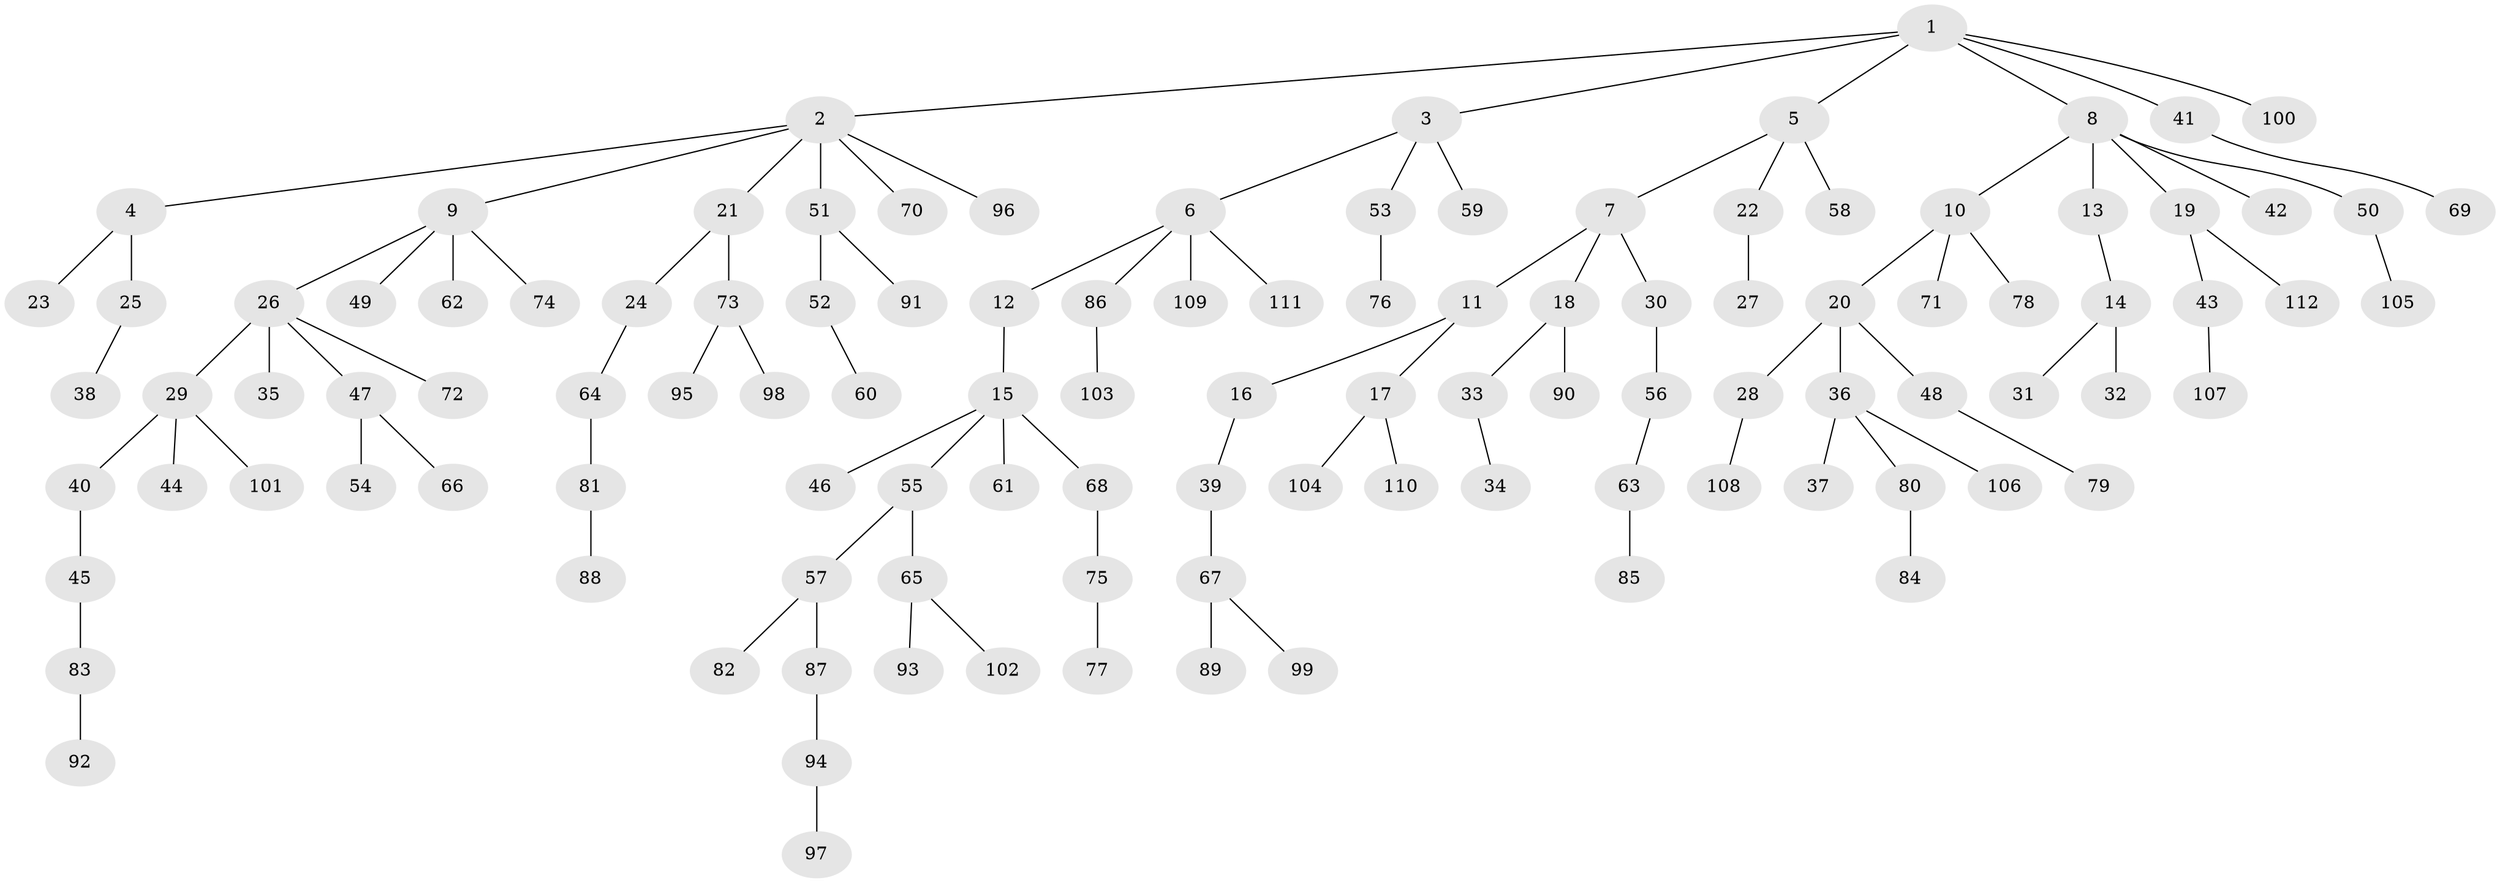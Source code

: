 // coarse degree distribution, {8: 0.013333333333333334, 6: 0.02666666666666667, 2: 0.25333333333333335, 3: 0.08, 4: 0.09333333333333334, 5: 0.013333333333333334, 1: 0.52}
// Generated by graph-tools (version 1.1) at 2025/42/03/06/25 10:42:05]
// undirected, 112 vertices, 111 edges
graph export_dot {
graph [start="1"]
  node [color=gray90,style=filled];
  1;
  2;
  3;
  4;
  5;
  6;
  7;
  8;
  9;
  10;
  11;
  12;
  13;
  14;
  15;
  16;
  17;
  18;
  19;
  20;
  21;
  22;
  23;
  24;
  25;
  26;
  27;
  28;
  29;
  30;
  31;
  32;
  33;
  34;
  35;
  36;
  37;
  38;
  39;
  40;
  41;
  42;
  43;
  44;
  45;
  46;
  47;
  48;
  49;
  50;
  51;
  52;
  53;
  54;
  55;
  56;
  57;
  58;
  59;
  60;
  61;
  62;
  63;
  64;
  65;
  66;
  67;
  68;
  69;
  70;
  71;
  72;
  73;
  74;
  75;
  76;
  77;
  78;
  79;
  80;
  81;
  82;
  83;
  84;
  85;
  86;
  87;
  88;
  89;
  90;
  91;
  92;
  93;
  94;
  95;
  96;
  97;
  98;
  99;
  100;
  101;
  102;
  103;
  104;
  105;
  106;
  107;
  108;
  109;
  110;
  111;
  112;
  1 -- 2;
  1 -- 3;
  1 -- 5;
  1 -- 8;
  1 -- 41;
  1 -- 100;
  2 -- 4;
  2 -- 9;
  2 -- 21;
  2 -- 51;
  2 -- 70;
  2 -- 96;
  3 -- 6;
  3 -- 53;
  3 -- 59;
  4 -- 23;
  4 -- 25;
  5 -- 7;
  5 -- 22;
  5 -- 58;
  6 -- 12;
  6 -- 86;
  6 -- 109;
  6 -- 111;
  7 -- 11;
  7 -- 18;
  7 -- 30;
  8 -- 10;
  8 -- 13;
  8 -- 19;
  8 -- 42;
  8 -- 50;
  9 -- 26;
  9 -- 49;
  9 -- 62;
  9 -- 74;
  10 -- 20;
  10 -- 71;
  10 -- 78;
  11 -- 16;
  11 -- 17;
  12 -- 15;
  13 -- 14;
  14 -- 31;
  14 -- 32;
  15 -- 46;
  15 -- 55;
  15 -- 61;
  15 -- 68;
  16 -- 39;
  17 -- 104;
  17 -- 110;
  18 -- 33;
  18 -- 90;
  19 -- 43;
  19 -- 112;
  20 -- 28;
  20 -- 36;
  20 -- 48;
  21 -- 24;
  21 -- 73;
  22 -- 27;
  24 -- 64;
  25 -- 38;
  26 -- 29;
  26 -- 35;
  26 -- 47;
  26 -- 72;
  28 -- 108;
  29 -- 40;
  29 -- 44;
  29 -- 101;
  30 -- 56;
  33 -- 34;
  36 -- 37;
  36 -- 80;
  36 -- 106;
  39 -- 67;
  40 -- 45;
  41 -- 69;
  43 -- 107;
  45 -- 83;
  47 -- 54;
  47 -- 66;
  48 -- 79;
  50 -- 105;
  51 -- 52;
  51 -- 91;
  52 -- 60;
  53 -- 76;
  55 -- 57;
  55 -- 65;
  56 -- 63;
  57 -- 82;
  57 -- 87;
  63 -- 85;
  64 -- 81;
  65 -- 93;
  65 -- 102;
  67 -- 89;
  67 -- 99;
  68 -- 75;
  73 -- 95;
  73 -- 98;
  75 -- 77;
  80 -- 84;
  81 -- 88;
  83 -- 92;
  86 -- 103;
  87 -- 94;
  94 -- 97;
}
